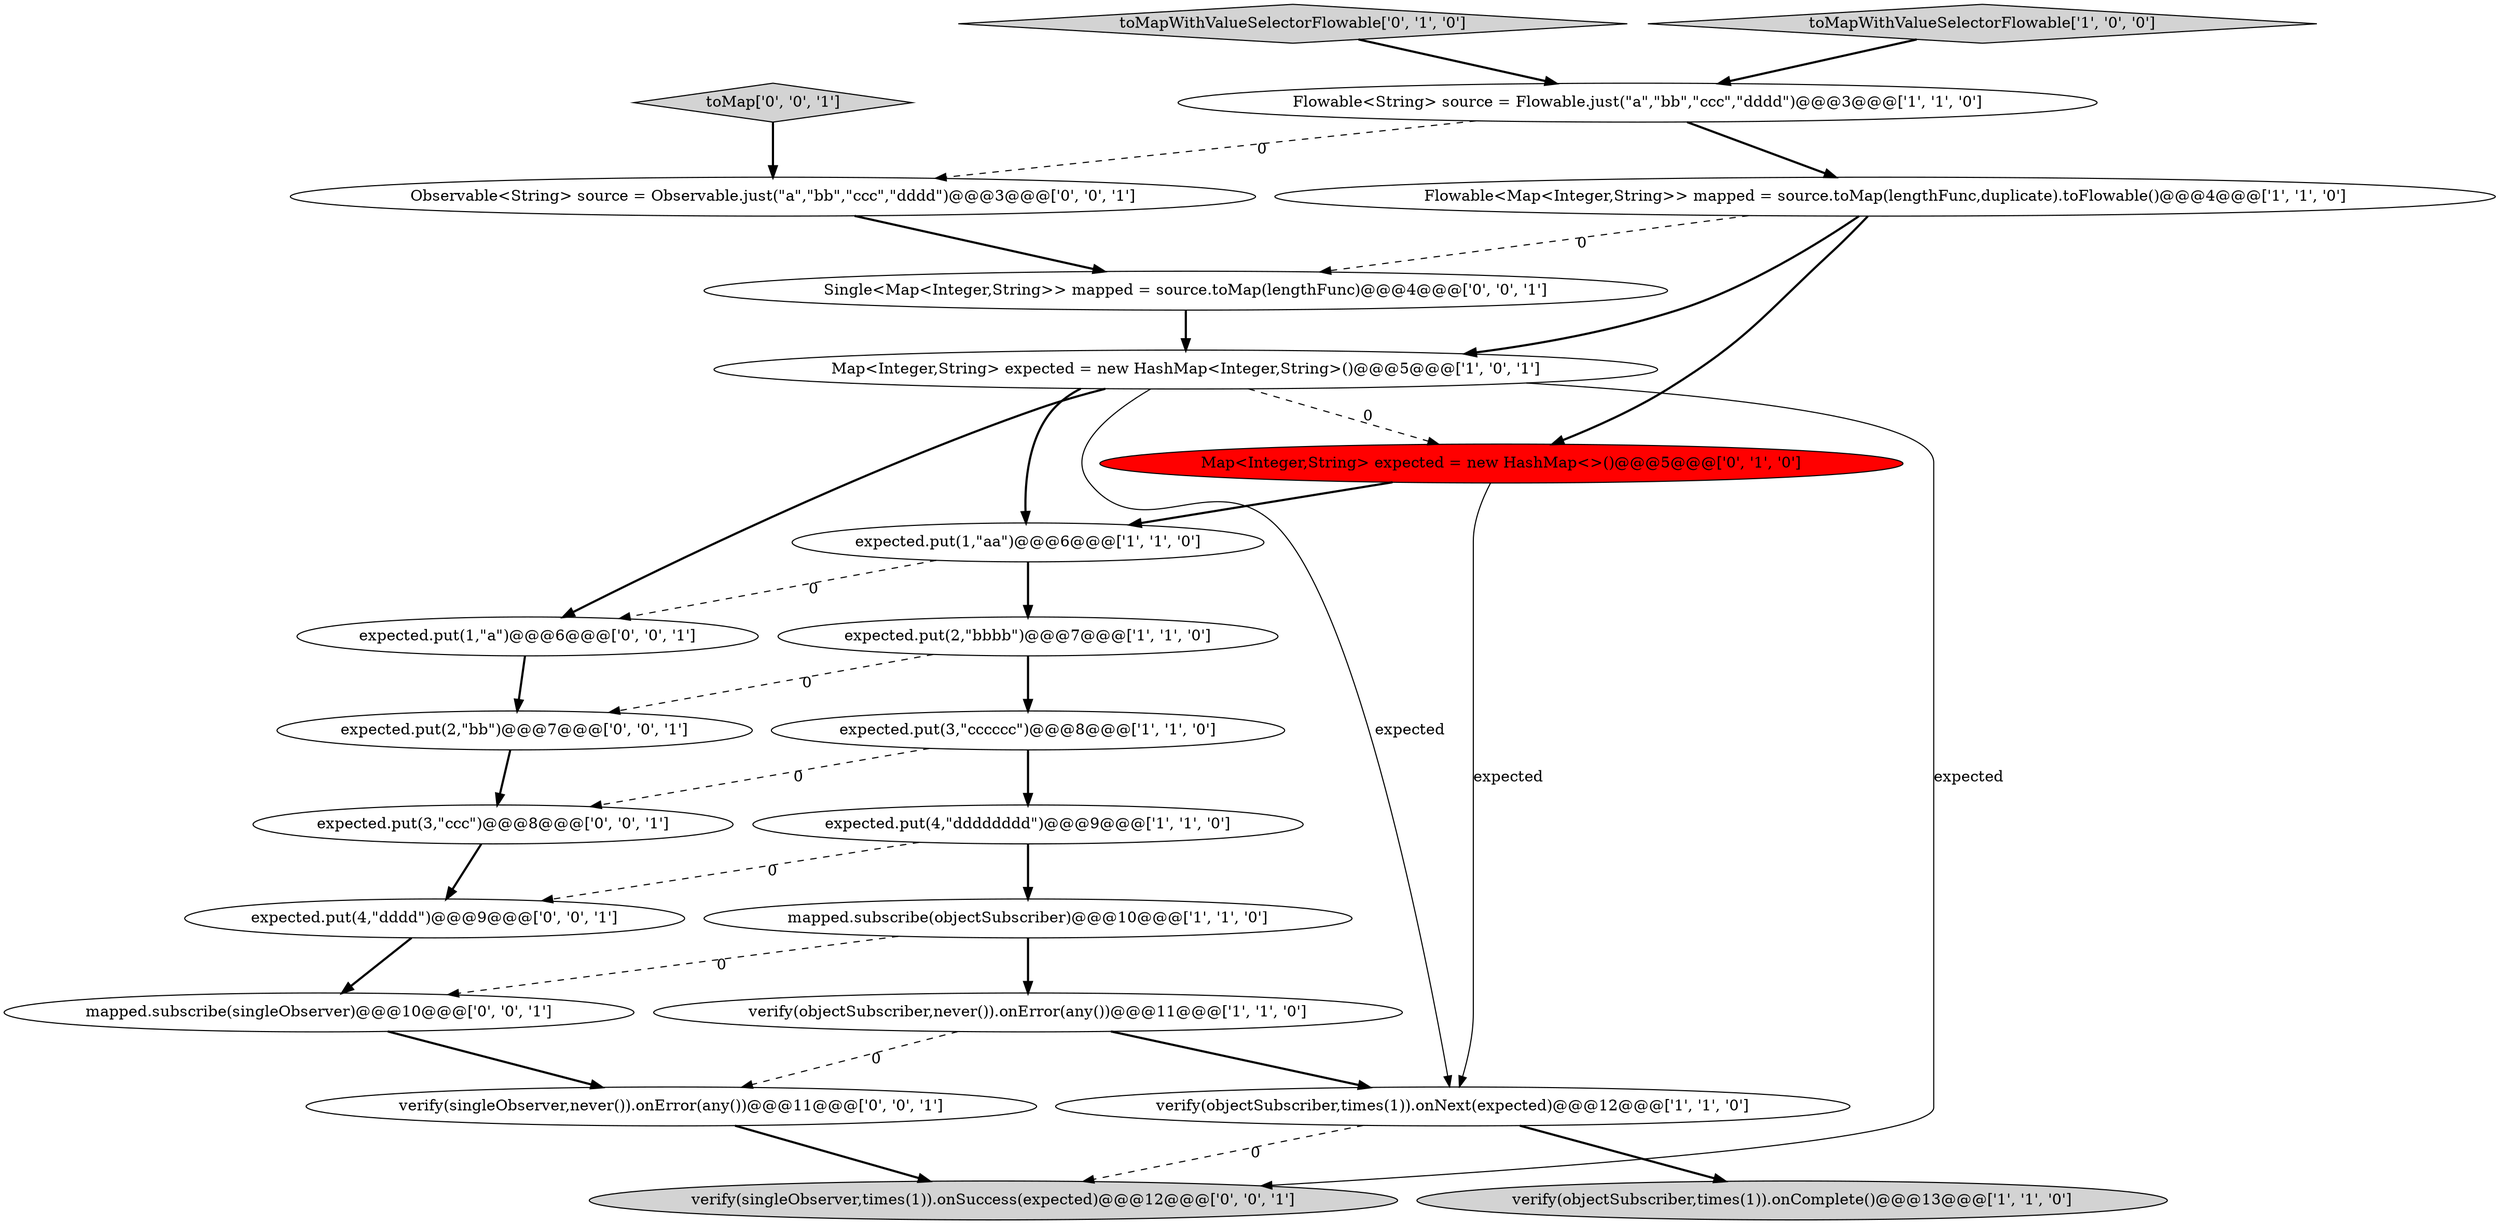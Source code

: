 digraph {
8 [style = filled, label = "verify(objectSubscriber,times(1)).onComplete()@@@13@@@['1', '1', '0']", fillcolor = lightgray, shape = ellipse image = "AAA0AAABBB1BBB"];
17 [style = filled, label = "mapped.subscribe(singleObserver)@@@10@@@['0', '0', '1']", fillcolor = white, shape = ellipse image = "AAA0AAABBB3BBB"];
22 [style = filled, label = "expected.put(3,\"ccc\")@@@8@@@['0', '0', '1']", fillcolor = white, shape = ellipse image = "AAA0AAABBB3BBB"];
10 [style = filled, label = "Map<Integer,String> expected = new HashMap<Integer,String>()@@@5@@@['1', '0', '1']", fillcolor = white, shape = ellipse image = "AAA0AAABBB1BBB"];
12 [style = filled, label = "toMapWithValueSelectorFlowable['0', '1', '0']", fillcolor = lightgray, shape = diamond image = "AAA0AAABBB2BBB"];
16 [style = filled, label = "toMap['0', '0', '1']", fillcolor = lightgray, shape = diamond image = "AAA0AAABBB3BBB"];
23 [style = filled, label = "expected.put(2,\"bb\")@@@7@@@['0', '0', '1']", fillcolor = white, shape = ellipse image = "AAA0AAABBB3BBB"];
13 [style = filled, label = "Map<Integer,String> expected = new HashMap<>()@@@5@@@['0', '1', '0']", fillcolor = red, shape = ellipse image = "AAA1AAABBB2BBB"];
4 [style = filled, label = "expected.put(3,\"cccccc\")@@@8@@@['1', '1', '0']", fillcolor = white, shape = ellipse image = "AAA0AAABBB1BBB"];
19 [style = filled, label = "verify(singleObserver,never()).onError(any())@@@11@@@['0', '0', '1']", fillcolor = white, shape = ellipse image = "AAA0AAABBB3BBB"];
7 [style = filled, label = "Flowable<Map<Integer,String>> mapped = source.toMap(lengthFunc,duplicate).toFlowable()@@@4@@@['1', '1', '0']", fillcolor = white, shape = ellipse image = "AAA0AAABBB1BBB"];
21 [style = filled, label = "expected.put(4,\"dddd\")@@@9@@@['0', '0', '1']", fillcolor = white, shape = ellipse image = "AAA0AAABBB3BBB"];
20 [style = filled, label = "Single<Map<Integer,String>> mapped = source.toMap(lengthFunc)@@@4@@@['0', '0', '1']", fillcolor = white, shape = ellipse image = "AAA0AAABBB3BBB"];
2 [style = filled, label = "expected.put(1,\"aa\")@@@6@@@['1', '1', '0']", fillcolor = white, shape = ellipse image = "AAA0AAABBB1BBB"];
5 [style = filled, label = "verify(objectSubscriber,never()).onError(any())@@@11@@@['1', '1', '0']", fillcolor = white, shape = ellipse image = "AAA0AAABBB1BBB"];
3 [style = filled, label = "Flowable<String> source = Flowable.just(\"a\",\"bb\",\"ccc\",\"dddd\")@@@3@@@['1', '1', '0']", fillcolor = white, shape = ellipse image = "AAA0AAABBB1BBB"];
6 [style = filled, label = "mapped.subscribe(objectSubscriber)@@@10@@@['1', '1', '0']", fillcolor = white, shape = ellipse image = "AAA0AAABBB1BBB"];
0 [style = filled, label = "expected.put(4,\"dddddddd\")@@@9@@@['1', '1', '0']", fillcolor = white, shape = ellipse image = "AAA0AAABBB1BBB"];
1 [style = filled, label = "toMapWithValueSelectorFlowable['1', '0', '0']", fillcolor = lightgray, shape = diamond image = "AAA0AAABBB1BBB"];
9 [style = filled, label = "expected.put(2,\"bbbb\")@@@7@@@['1', '1', '0']", fillcolor = white, shape = ellipse image = "AAA0AAABBB1BBB"];
18 [style = filled, label = "expected.put(1,\"a\")@@@6@@@['0', '0', '1']", fillcolor = white, shape = ellipse image = "AAA0AAABBB3BBB"];
11 [style = filled, label = "verify(objectSubscriber,times(1)).onNext(expected)@@@12@@@['1', '1', '0']", fillcolor = white, shape = ellipse image = "AAA0AAABBB1BBB"];
15 [style = filled, label = "Observable<String> source = Observable.just(\"a\",\"bb\",\"ccc\",\"dddd\")@@@3@@@['0', '0', '1']", fillcolor = white, shape = ellipse image = "AAA0AAABBB3BBB"];
14 [style = filled, label = "verify(singleObserver,times(1)).onSuccess(expected)@@@12@@@['0', '0', '1']", fillcolor = lightgray, shape = ellipse image = "AAA0AAABBB3BBB"];
7->13 [style = bold, label=""];
10->18 [style = bold, label=""];
16->15 [style = bold, label=""];
18->23 [style = bold, label=""];
7->10 [style = bold, label=""];
0->6 [style = bold, label=""];
9->4 [style = bold, label=""];
13->11 [style = solid, label="expected"];
1->3 [style = bold, label=""];
22->21 [style = bold, label=""];
7->20 [style = dashed, label="0"];
6->17 [style = dashed, label="0"];
4->22 [style = dashed, label="0"];
2->9 [style = bold, label=""];
10->13 [style = dashed, label="0"];
17->19 [style = bold, label=""];
9->23 [style = dashed, label="0"];
4->0 [style = bold, label=""];
20->10 [style = bold, label=""];
6->5 [style = bold, label=""];
23->22 [style = bold, label=""];
19->14 [style = bold, label=""];
3->7 [style = bold, label=""];
0->21 [style = dashed, label="0"];
10->14 [style = solid, label="expected"];
15->20 [style = bold, label=""];
11->14 [style = dashed, label="0"];
2->18 [style = dashed, label="0"];
3->15 [style = dashed, label="0"];
11->8 [style = bold, label=""];
10->2 [style = bold, label=""];
5->11 [style = bold, label=""];
12->3 [style = bold, label=""];
5->19 [style = dashed, label="0"];
21->17 [style = bold, label=""];
10->11 [style = solid, label="expected"];
13->2 [style = bold, label=""];
}
